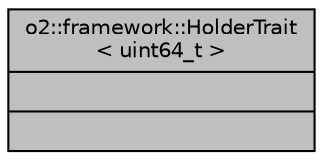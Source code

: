 digraph "o2::framework::HolderTrait&lt; uint64_t &gt;"
{
 // INTERACTIVE_SVG=YES
  bgcolor="transparent";
  edge [fontname="Helvetica",fontsize="10",labelfontname="Helvetica",labelfontsize="10"];
  node [fontname="Helvetica",fontsize="10",shape=record];
  Node1 [label="{o2::framework::HolderTrait\l\< uint64_t \>\n||}",height=0.2,width=0.4,color="black", fillcolor="grey75", style="filled", fontcolor="black"];
}
